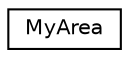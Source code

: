 digraph G
{
  edge [fontname="Helvetica",fontsize="10",labelfontname="Helvetica",labelfontsize="10"];
  node [fontname="Helvetica",fontsize="10",shape=record];
  rankdir="LR";
  Node1 [label="MyArea",height=0.2,width=0.4,color="black", fillcolor="white", style="filled",URL="$class_my_area.html",tooltip="new tab extends QGraphicsView"];
}
